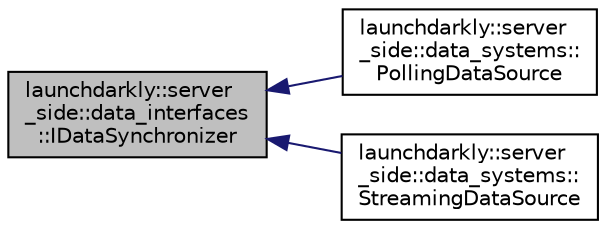 digraph "launchdarkly::server_side::data_interfaces::IDataSynchronizer"
{
 // LATEX_PDF_SIZE
  edge [fontname="Helvetica",fontsize="10",labelfontname="Helvetica",labelfontsize="10"];
  node [fontname="Helvetica",fontsize="10",shape=record];
  rankdir="LR";
  Node1 [label="launchdarkly::server\l_side::data_interfaces\l::IDataSynchronizer",height=0.2,width=0.4,color="black", fillcolor="grey75", style="filled", fontcolor="black",tooltip="IDataSynchronizer obtains data via a background synchronization mechanism, updating an IDestination w..."];
  Node1 -> Node2 [dir="back",color="midnightblue",fontsize="10",style="solid",fontname="Helvetica"];
  Node2 [label="launchdarkly::server\l_side::data_systems::\lPollingDataSource",height=0.2,width=0.4,color="black", fillcolor="white", style="filled",URL="$classlaunchdarkly_1_1server__side_1_1data__systems_1_1PollingDataSource.html",tooltip=" "];
  Node1 -> Node3 [dir="back",color="midnightblue",fontsize="10",style="solid",fontname="Helvetica"];
  Node3 [label="launchdarkly::server\l_side::data_systems::\lStreamingDataSource",height=0.2,width=0.4,color="black", fillcolor="white", style="filled",URL="$classlaunchdarkly_1_1server__side_1_1data__systems_1_1StreamingDataSource.html",tooltip=" "];
}
